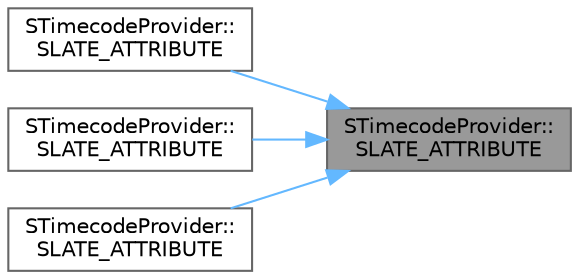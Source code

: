 digraph "STimecodeProvider::SLATE_ATTRIBUTE"
{
 // INTERACTIVE_SVG=YES
 // LATEX_PDF_SIZE
  bgcolor="transparent";
  edge [fontname=Helvetica,fontsize=10,labelfontname=Helvetica,labelfontsize=10];
  node [fontname=Helvetica,fontsize=10,shape=box,height=0.2,width=0.4];
  rankdir="RL";
  Node1 [id="Node000001",label="STimecodeProvider::\lSLATE_ATTRIBUTE",height=0.2,width=0.4,color="gray40", fillcolor="grey60", style="filled", fontcolor="black",tooltip="The font for this TimecodeProvider text."];
  Node1 -> Node2 [id="edge1_Node000001_Node000002",dir="back",color="steelblue1",style="solid",tooltip=" "];
  Node2 [id="Node000002",label="STimecodeProvider::\lSLATE_ATTRIBUTE",height=0.2,width=0.4,color="grey40", fillcolor="white", style="filled",URL="$d2/d11/classSTimecodeProvider.html#ae806a2282e78b90f96a4a09331f0336b",tooltip="The color for the timecode text."];
  Node1 -> Node3 [id="edge2_Node000001_Node000003",dir="back",color="steelblue1",style="solid",tooltip=" "];
  Node3 [id="Node000003",label="STimecodeProvider::\lSLATE_ATTRIBUTE",height=0.2,width=0.4,color="grey40", fillcolor="white", style="filled",URL="$d2/d11/classSTimecodeProvider.html#a99d8d31d305c4af3d35935050bba09c1",tooltip="The font for this label text."];
  Node1 -> Node4 [id="edge3_Node000001_Node000004",dir="back",color="steelblue1",style="solid",tooltip=" "];
  Node4 [id="Node000004",label="STimecodeProvider::\lSLATE_ATTRIBUTE",height=0.2,width=0.4,color="grey40", fillcolor="white", style="filled",URL="$d2/d11/classSTimecodeProvider.html#a7dda294d77fd120f4cd6e3ef87156e9d",tooltip="Override the Timecode Provider to display."];
}
